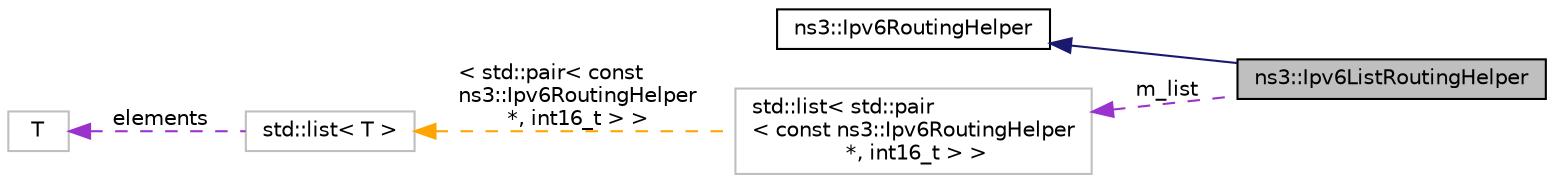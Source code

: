 digraph "ns3::Ipv6ListRoutingHelper"
{
 // LATEX_PDF_SIZE
  edge [fontname="Helvetica",fontsize="10",labelfontname="Helvetica",labelfontsize="10"];
  node [fontname="Helvetica",fontsize="10",shape=record];
  rankdir="LR";
  Node1 [label="ns3::Ipv6ListRoutingHelper",height=0.2,width=0.4,color="black", fillcolor="grey75", style="filled", fontcolor="black",tooltip="Helper class that adds ns3::Ipv6ListRouting objects."];
  Node2 -> Node1 [dir="back",color="midnightblue",fontsize="10",style="solid",fontname="Helvetica"];
  Node2 [label="ns3::Ipv6RoutingHelper",height=0.2,width=0.4,color="black", fillcolor="white", style="filled",URL="$classns3_1_1_ipv6_routing_helper.html",tooltip="A factory to create ns3::Ipv6RoutingProtocol objects."];
  Node3 -> Node1 [dir="back",color="darkorchid3",fontsize="10",style="dashed",label=" m_list" ,fontname="Helvetica"];
  Node3 [label="std::list\< std::pair\l\< const ns3::Ipv6RoutingHelper\l *, int16_t \> \>",height=0.2,width=0.4,color="grey75", fillcolor="white", style="filled",tooltip=" "];
  Node4 -> Node3 [dir="back",color="orange",fontsize="10",style="dashed",label=" \< std::pair\< const\l ns3::Ipv6RoutingHelper\l *, int16_t \> \>" ,fontname="Helvetica"];
  Node4 [label="std::list\< T \>",height=0.2,width=0.4,color="grey75", fillcolor="white", style="filled",tooltip=" "];
  Node5 -> Node4 [dir="back",color="darkorchid3",fontsize="10",style="dashed",label=" elements" ,fontname="Helvetica"];
  Node5 [label="T",height=0.2,width=0.4,color="grey75", fillcolor="white", style="filled",tooltip=" "];
}
